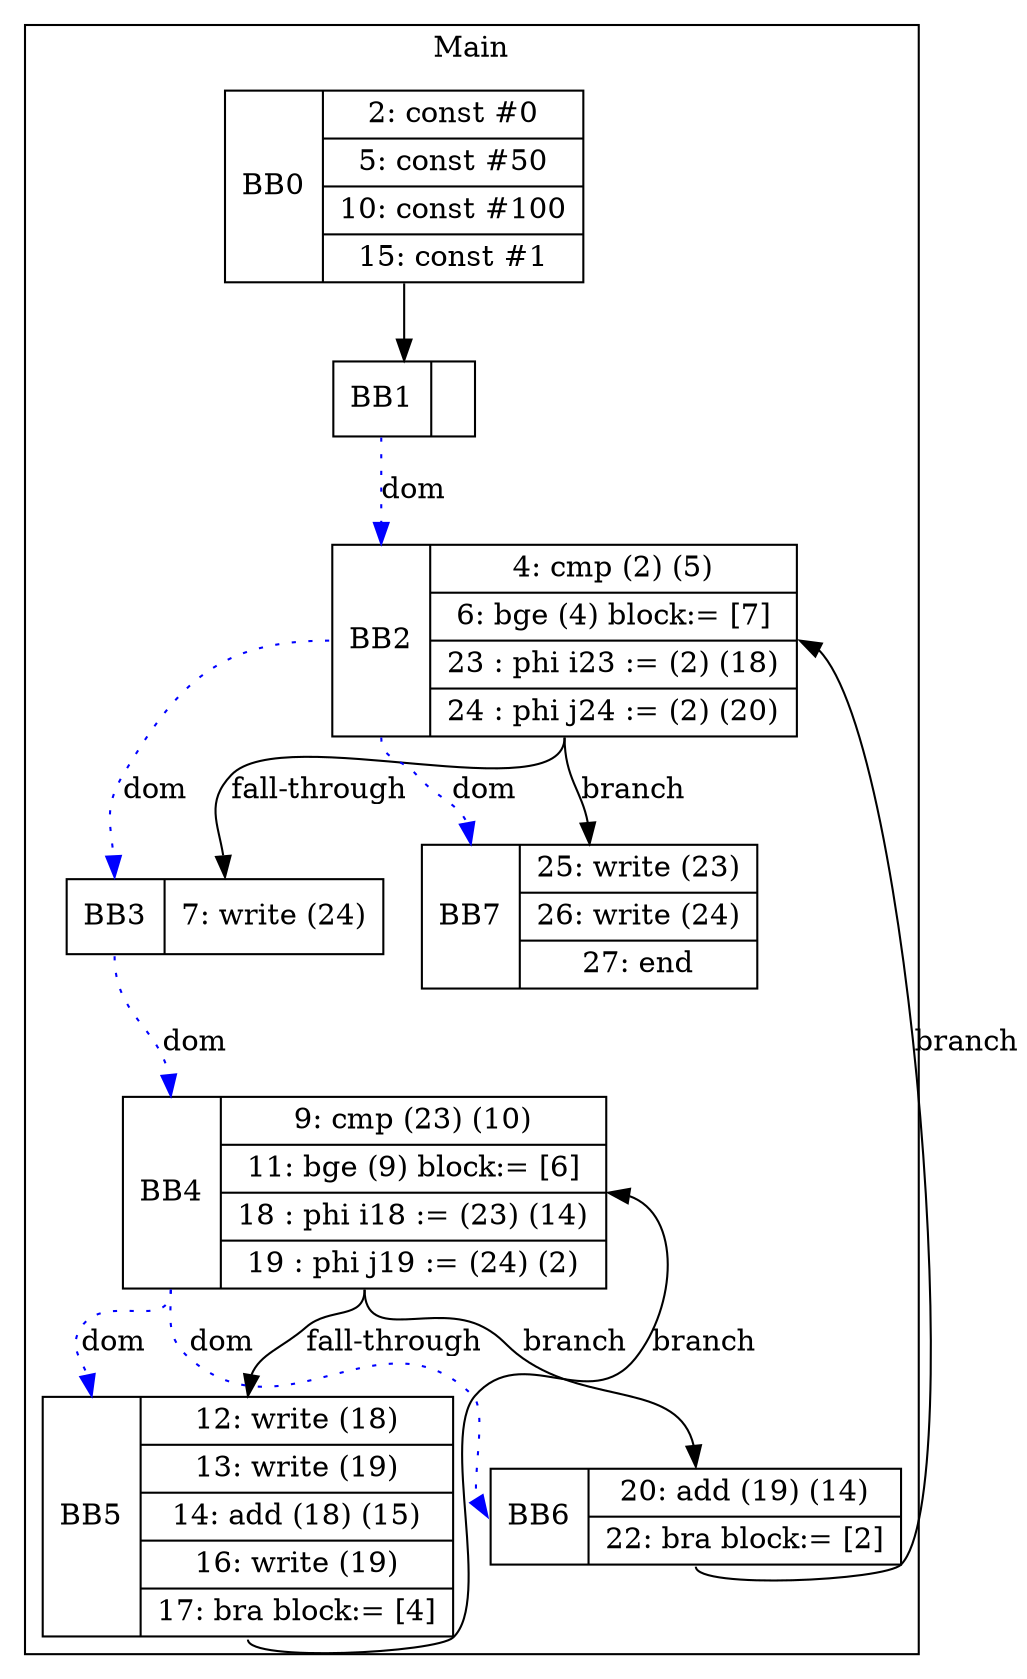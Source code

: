 digraph G {
node [shape=record];
subgraph cluster_main{
label = "Main";
BB0 [shape=record, label="<b>BB0|{2: const #0|5: const #50|10: const #100|15: const #1}"];
BB1 [shape=record, label="<b>BB1|}"];
BB2 [shape=record, label="<b>BB2|{4: cmp (2) (5)|6: bge (4) block:= [7]|23 : phi i23 := (2) (18)|24 : phi j24 := (2) (20)}"];
BB3 [shape=record, label="<b>BB3|{7: write (24)}"];
BB4 [shape=record, label="<b>BB4|{9: cmp (23) (10)|11: bge (9) block:= [6]|18 : phi i18 := (23) (14)|19 : phi j19 := (24) (2)}"];
BB5 [shape=record, label="<b>BB5|{12: write (18)|13: write (19)|14: add (18) (15)|16: write (19)|17: bra block:= [4]}"];
BB6 [shape=record, label="<b>BB6|{20: add (19) (14)|22: bra block:= [2]}"];
BB7 [shape=record, label="<b>BB7|{25: write (23)|26: write (24)|27: end}"];
}
BB0:s -> BB1:n ;
BB1:b -> BB2:b [color=blue, style=dotted, label="dom"];
BB3:b -> BB4:b [color=blue, style=dotted, label="dom"];
BB2:b -> BB7:b [color=blue, style=dotted, label="dom"];
BB4:b -> BB6:b [color=blue, style=dotted, label="dom"];
BB2:b -> BB3:b [color=blue, style=dotted, label="dom"];
BB4:b -> BB5:b [color=blue, style=dotted, label="dom"];
BB4:s -> BB6:n [label="branch"];
BB2:s -> BB7:n [label="branch"];
BB6:s -> BB2:e [label="branch"];
BB5:s -> BB4:e [label="branch"];
BB2:s -> BB3:n [label="fall-through"];
BB4:s -> BB5:n [label="fall-through"];
}
